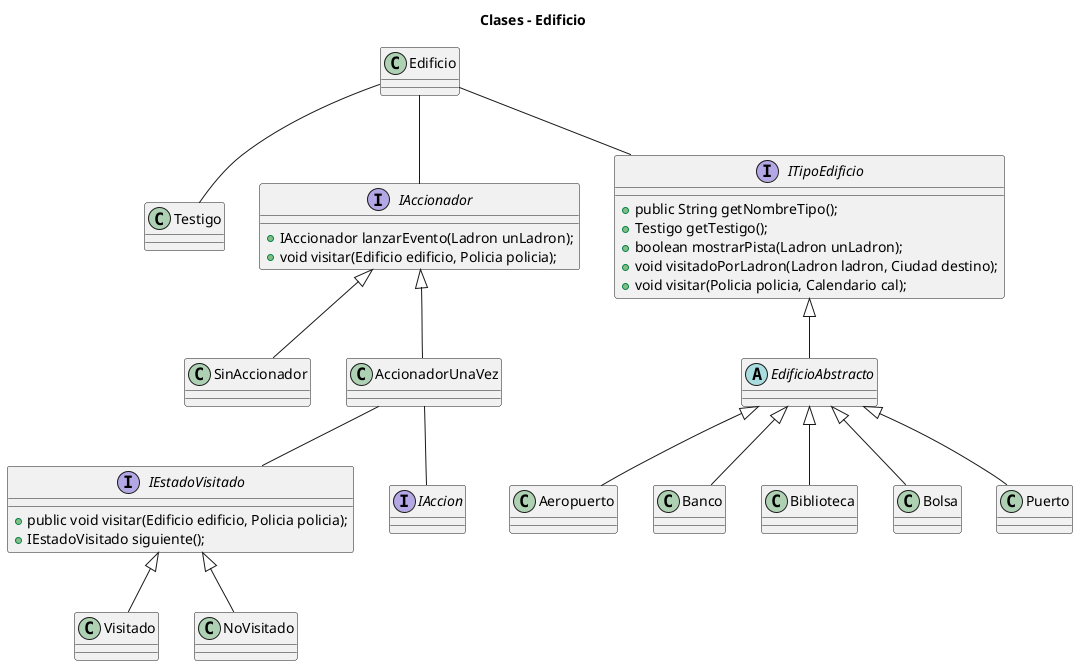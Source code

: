 @startuml

title Clases - Edificio 

class Edificio
class Testigo

interface IAccionador {
  + IAccionador lanzarEvento(Ladron unLadron);
  + void visitar(Edificio edificio, Policia policia);
}
class SinAccionador
class AccionadorUnaVez 

IAccionador <|-- SinAccionador
IAccionador <|-- AccionadorUnaVez
Edificio -- IAccionador

interface ITipoEdificio {
  + public String getNombreTipo();
  + Testigo getTestigo();
  + boolean mostrarPista(Ladron unLadron);
  + void visitadoPorLadron(Ladron ladron, Ciudad destino);
  + void visitar(Policia policia, Calendario cal);
}

abstract class EdificioAbstracto {}

class Aeropuerto
class Banco
class Biblioteca
class Bolsa
class Puerto

EdificioAbstracto <|-- Aeropuerto
EdificioAbstracto <|-- Banco
EdificioAbstracto <|-- Biblioteca
EdificioAbstracto <|-- Bolsa
EdificioAbstracto <|-- Puerto
ITipoEdificio <|-- EdificioAbstracto
Edificio -- ITipoEdificio
Edificio -- Testigo

interface IEstadoVisitado {
  + public void visitar(Edificio edificio, Policia policia);
  + IEstadoVisitado siguiente();
}

interface IAccion

class Visitado
class NoVisitado

IEstadoVisitado <|-- Visitado
IEstadoVisitado <|-- NoVisitado


AccionadorUnaVez -- IEstadoVisitado
AccionadorUnaVez -- IAccion

@enduml